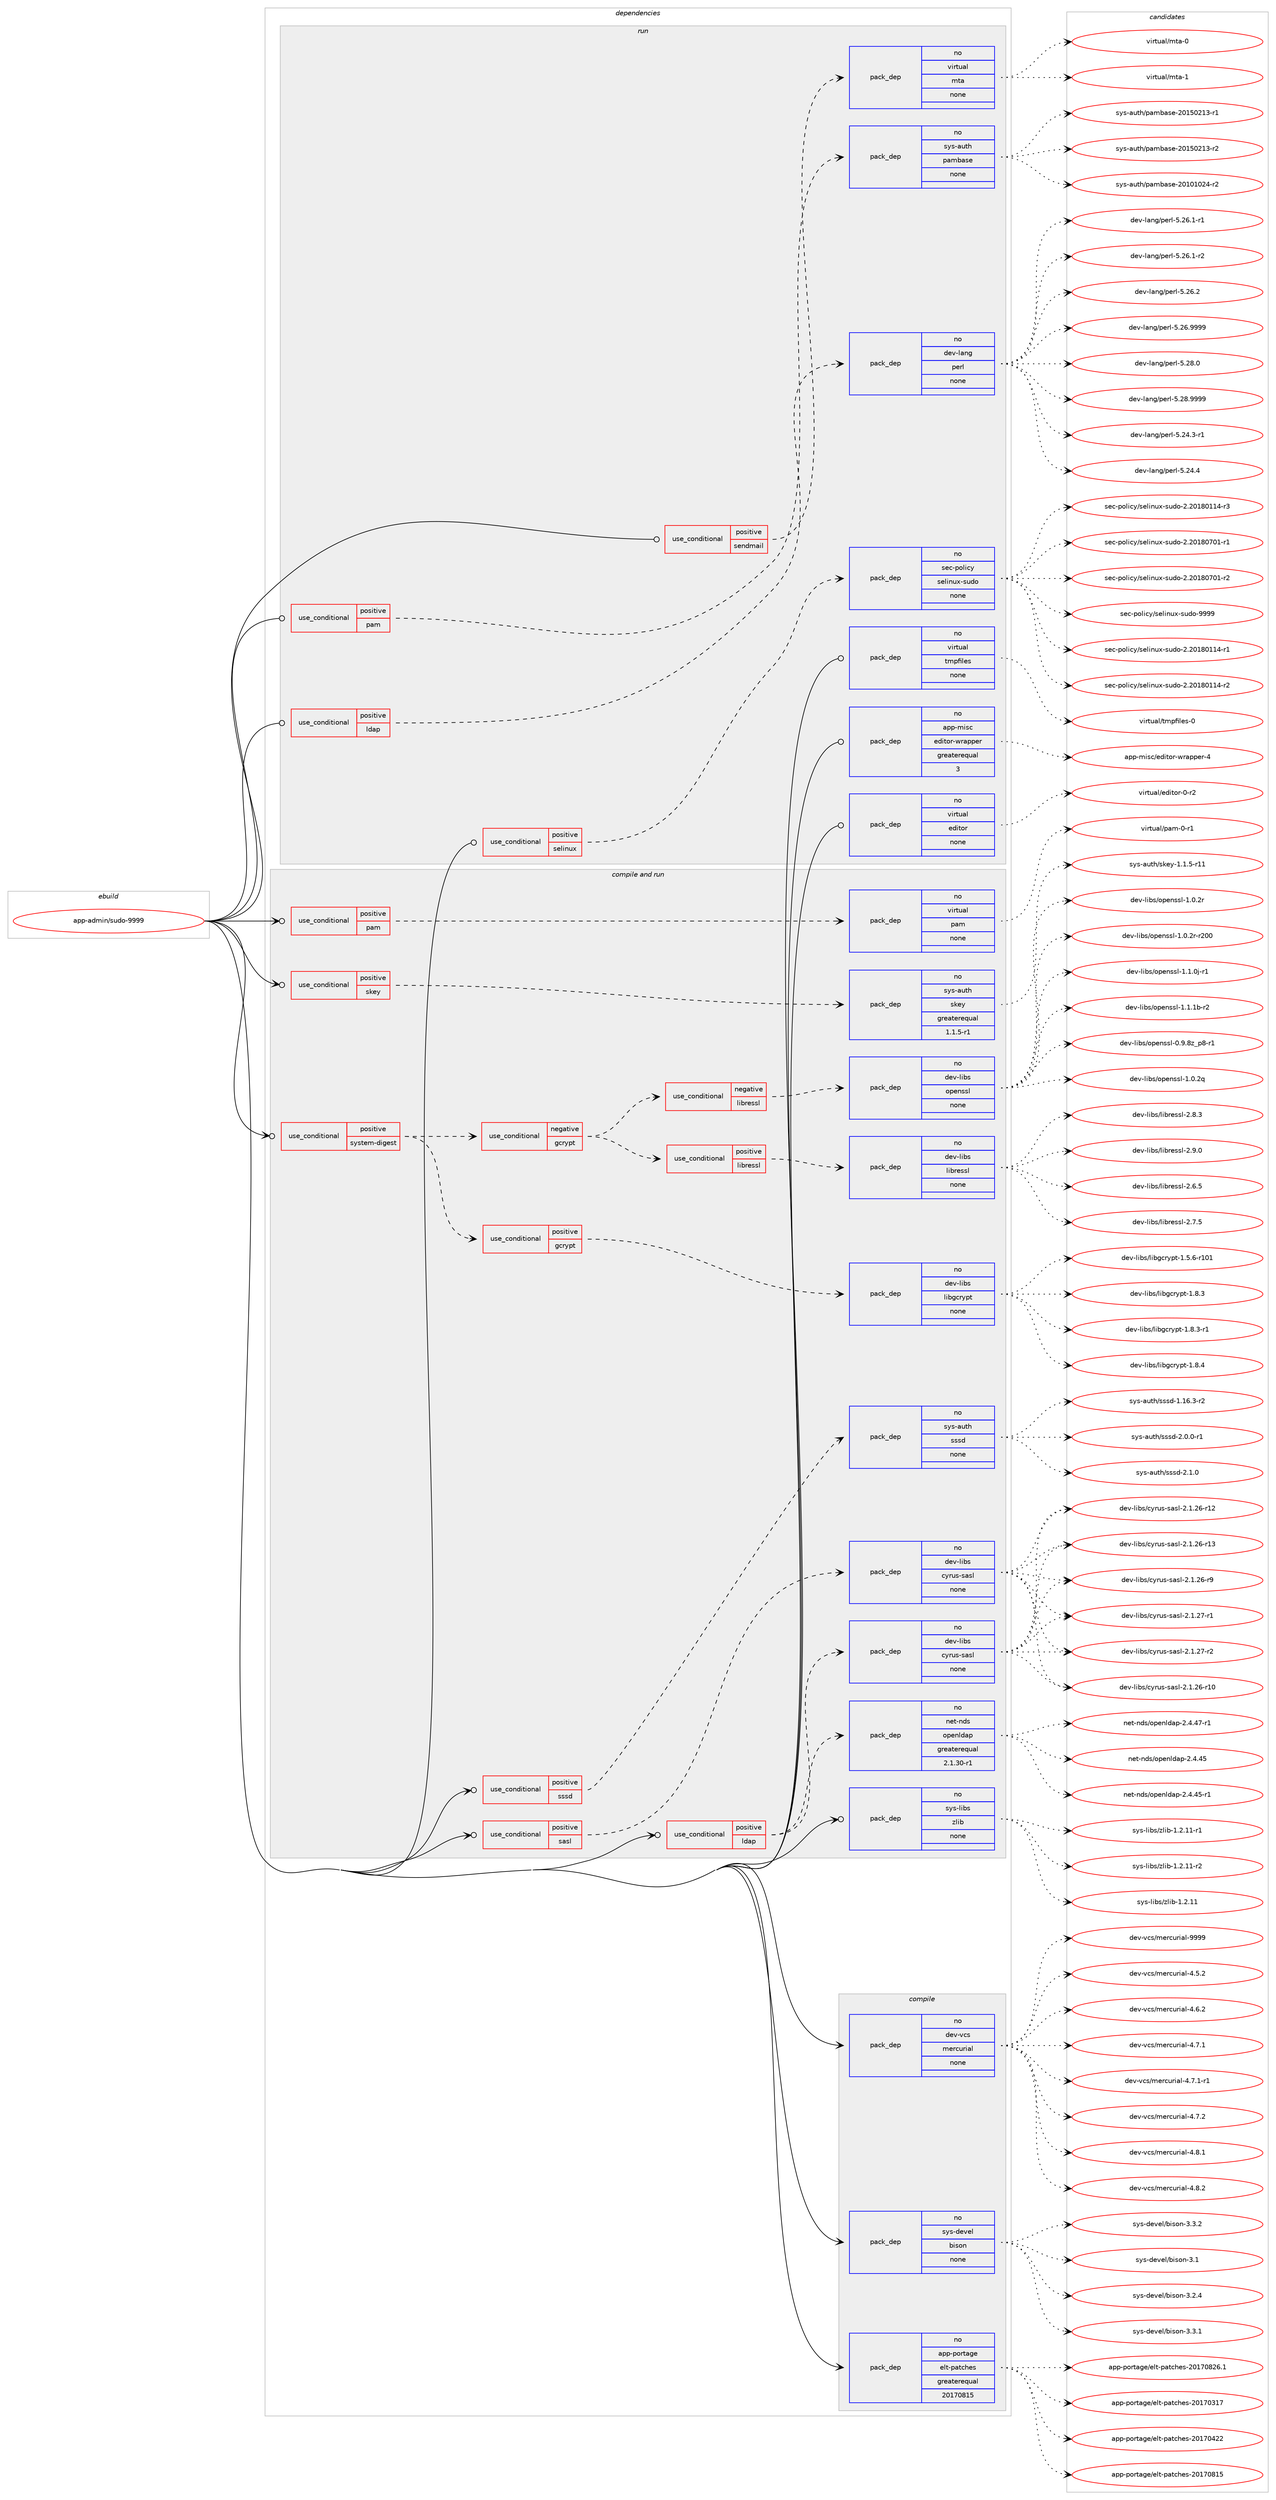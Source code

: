 digraph prolog {

# *************
# Graph options
# *************

newrank=true;
concentrate=true;
compound=true;
graph [rankdir=LR,fontname=Helvetica,fontsize=10,ranksep=1.5];#, ranksep=2.5, nodesep=0.2];
edge  [arrowhead=vee];
node  [fontname=Helvetica,fontsize=10];

# **********
# The ebuild
# **********

subgraph cluster_leftcol {
color=gray;
rank=same;
label=<<i>ebuild</i>>;
id [label="app-admin/sudo-9999", color=red, width=4, href="../app-admin/sudo-9999.svg"];
}

# ****************
# The dependencies
# ****************

subgraph cluster_midcol {
color=gray;
label=<<i>dependencies</i>>;
subgraph cluster_compile {
fillcolor="#eeeeee";
style=filled;
label=<<i>compile</i>>;
subgraph pack903828 {
dependency1269538 [label=<<TABLE BORDER="0" CELLBORDER="1" CELLSPACING="0" CELLPADDING="4" WIDTH="220"><TR><TD ROWSPAN="6" CELLPADDING="30">pack_dep</TD></TR><TR><TD WIDTH="110">no</TD></TR><TR><TD>app-portage</TD></TR><TR><TD>elt-patches</TD></TR><TR><TD>greaterequal</TD></TR><TR><TD>20170815</TD></TR></TABLE>>, shape=none, color=blue];
}
id:e -> dependency1269538:w [weight=20,style="solid",arrowhead="vee"];
subgraph pack903829 {
dependency1269539 [label=<<TABLE BORDER="0" CELLBORDER="1" CELLSPACING="0" CELLPADDING="4" WIDTH="220"><TR><TD ROWSPAN="6" CELLPADDING="30">pack_dep</TD></TR><TR><TD WIDTH="110">no</TD></TR><TR><TD>dev-vcs</TD></TR><TR><TD>mercurial</TD></TR><TR><TD>none</TD></TR><TR><TD></TD></TR></TABLE>>, shape=none, color=blue];
}
id:e -> dependency1269539:w [weight=20,style="solid",arrowhead="vee"];
subgraph pack903830 {
dependency1269540 [label=<<TABLE BORDER="0" CELLBORDER="1" CELLSPACING="0" CELLPADDING="4" WIDTH="220"><TR><TD ROWSPAN="6" CELLPADDING="30">pack_dep</TD></TR><TR><TD WIDTH="110">no</TD></TR><TR><TD>sys-devel</TD></TR><TR><TD>bison</TD></TR><TR><TD>none</TD></TR><TR><TD></TD></TR></TABLE>>, shape=none, color=blue];
}
id:e -> dependency1269540:w [weight=20,style="solid",arrowhead="vee"];
}
subgraph cluster_compileandrun {
fillcolor="#eeeeee";
style=filled;
label=<<i>compile and run</i>>;
subgraph cond346033 {
dependency1269541 [label=<<TABLE BORDER="0" CELLBORDER="1" CELLSPACING="0" CELLPADDING="4"><TR><TD ROWSPAN="3" CELLPADDING="10">use_conditional</TD></TR><TR><TD>positive</TD></TR><TR><TD>ldap</TD></TR></TABLE>>, shape=none, color=red];
subgraph pack903831 {
dependency1269542 [label=<<TABLE BORDER="0" CELLBORDER="1" CELLSPACING="0" CELLPADDING="4" WIDTH="220"><TR><TD ROWSPAN="6" CELLPADDING="30">pack_dep</TD></TR><TR><TD WIDTH="110">no</TD></TR><TR><TD>net-nds</TD></TR><TR><TD>openldap</TD></TR><TR><TD>greaterequal</TD></TR><TR><TD>2.1.30-r1</TD></TR></TABLE>>, shape=none, color=blue];
}
dependency1269541:e -> dependency1269542:w [weight=20,style="dashed",arrowhead="vee"];
subgraph pack903832 {
dependency1269543 [label=<<TABLE BORDER="0" CELLBORDER="1" CELLSPACING="0" CELLPADDING="4" WIDTH="220"><TR><TD ROWSPAN="6" CELLPADDING="30">pack_dep</TD></TR><TR><TD WIDTH="110">no</TD></TR><TR><TD>dev-libs</TD></TR><TR><TD>cyrus-sasl</TD></TR><TR><TD>none</TD></TR><TR><TD></TD></TR></TABLE>>, shape=none, color=blue];
}
dependency1269541:e -> dependency1269543:w [weight=20,style="dashed",arrowhead="vee"];
}
id:e -> dependency1269541:w [weight=20,style="solid",arrowhead="odotvee"];
subgraph cond346034 {
dependency1269544 [label=<<TABLE BORDER="0" CELLBORDER="1" CELLSPACING="0" CELLPADDING="4"><TR><TD ROWSPAN="3" CELLPADDING="10">use_conditional</TD></TR><TR><TD>positive</TD></TR><TR><TD>pam</TD></TR></TABLE>>, shape=none, color=red];
subgraph pack903833 {
dependency1269545 [label=<<TABLE BORDER="0" CELLBORDER="1" CELLSPACING="0" CELLPADDING="4" WIDTH="220"><TR><TD ROWSPAN="6" CELLPADDING="30">pack_dep</TD></TR><TR><TD WIDTH="110">no</TD></TR><TR><TD>virtual</TD></TR><TR><TD>pam</TD></TR><TR><TD>none</TD></TR><TR><TD></TD></TR></TABLE>>, shape=none, color=blue];
}
dependency1269544:e -> dependency1269545:w [weight=20,style="dashed",arrowhead="vee"];
}
id:e -> dependency1269544:w [weight=20,style="solid",arrowhead="odotvee"];
subgraph cond346035 {
dependency1269546 [label=<<TABLE BORDER="0" CELLBORDER="1" CELLSPACING="0" CELLPADDING="4"><TR><TD ROWSPAN="3" CELLPADDING="10">use_conditional</TD></TR><TR><TD>positive</TD></TR><TR><TD>sasl</TD></TR></TABLE>>, shape=none, color=red];
subgraph pack903834 {
dependency1269547 [label=<<TABLE BORDER="0" CELLBORDER="1" CELLSPACING="0" CELLPADDING="4" WIDTH="220"><TR><TD ROWSPAN="6" CELLPADDING="30">pack_dep</TD></TR><TR><TD WIDTH="110">no</TD></TR><TR><TD>dev-libs</TD></TR><TR><TD>cyrus-sasl</TD></TR><TR><TD>none</TD></TR><TR><TD></TD></TR></TABLE>>, shape=none, color=blue];
}
dependency1269546:e -> dependency1269547:w [weight=20,style="dashed",arrowhead="vee"];
}
id:e -> dependency1269546:w [weight=20,style="solid",arrowhead="odotvee"];
subgraph cond346036 {
dependency1269548 [label=<<TABLE BORDER="0" CELLBORDER="1" CELLSPACING="0" CELLPADDING="4"><TR><TD ROWSPAN="3" CELLPADDING="10">use_conditional</TD></TR><TR><TD>positive</TD></TR><TR><TD>skey</TD></TR></TABLE>>, shape=none, color=red];
subgraph pack903835 {
dependency1269549 [label=<<TABLE BORDER="0" CELLBORDER="1" CELLSPACING="0" CELLPADDING="4" WIDTH="220"><TR><TD ROWSPAN="6" CELLPADDING="30">pack_dep</TD></TR><TR><TD WIDTH="110">no</TD></TR><TR><TD>sys-auth</TD></TR><TR><TD>skey</TD></TR><TR><TD>greaterequal</TD></TR><TR><TD>1.1.5-r1</TD></TR></TABLE>>, shape=none, color=blue];
}
dependency1269548:e -> dependency1269549:w [weight=20,style="dashed",arrowhead="vee"];
}
id:e -> dependency1269548:w [weight=20,style="solid",arrowhead="odotvee"];
subgraph cond346037 {
dependency1269550 [label=<<TABLE BORDER="0" CELLBORDER="1" CELLSPACING="0" CELLPADDING="4"><TR><TD ROWSPAN="3" CELLPADDING="10">use_conditional</TD></TR><TR><TD>positive</TD></TR><TR><TD>sssd</TD></TR></TABLE>>, shape=none, color=red];
subgraph pack903836 {
dependency1269551 [label=<<TABLE BORDER="0" CELLBORDER="1" CELLSPACING="0" CELLPADDING="4" WIDTH="220"><TR><TD ROWSPAN="6" CELLPADDING="30">pack_dep</TD></TR><TR><TD WIDTH="110">no</TD></TR><TR><TD>sys-auth</TD></TR><TR><TD>sssd</TD></TR><TR><TD>none</TD></TR><TR><TD></TD></TR></TABLE>>, shape=none, color=blue];
}
dependency1269550:e -> dependency1269551:w [weight=20,style="dashed",arrowhead="vee"];
}
id:e -> dependency1269550:w [weight=20,style="solid",arrowhead="odotvee"];
subgraph cond346038 {
dependency1269552 [label=<<TABLE BORDER="0" CELLBORDER="1" CELLSPACING="0" CELLPADDING="4"><TR><TD ROWSPAN="3" CELLPADDING="10">use_conditional</TD></TR><TR><TD>positive</TD></TR><TR><TD>system-digest</TD></TR></TABLE>>, shape=none, color=red];
subgraph cond346039 {
dependency1269553 [label=<<TABLE BORDER="0" CELLBORDER="1" CELLSPACING="0" CELLPADDING="4"><TR><TD ROWSPAN="3" CELLPADDING="10">use_conditional</TD></TR><TR><TD>positive</TD></TR><TR><TD>gcrypt</TD></TR></TABLE>>, shape=none, color=red];
subgraph pack903837 {
dependency1269554 [label=<<TABLE BORDER="0" CELLBORDER="1" CELLSPACING="0" CELLPADDING="4" WIDTH="220"><TR><TD ROWSPAN="6" CELLPADDING="30">pack_dep</TD></TR><TR><TD WIDTH="110">no</TD></TR><TR><TD>dev-libs</TD></TR><TR><TD>libgcrypt</TD></TR><TR><TD>none</TD></TR><TR><TD></TD></TR></TABLE>>, shape=none, color=blue];
}
dependency1269553:e -> dependency1269554:w [weight=20,style="dashed",arrowhead="vee"];
}
dependency1269552:e -> dependency1269553:w [weight=20,style="dashed",arrowhead="vee"];
subgraph cond346040 {
dependency1269555 [label=<<TABLE BORDER="0" CELLBORDER="1" CELLSPACING="0" CELLPADDING="4"><TR><TD ROWSPAN="3" CELLPADDING="10">use_conditional</TD></TR><TR><TD>negative</TD></TR><TR><TD>gcrypt</TD></TR></TABLE>>, shape=none, color=red];
subgraph cond346041 {
dependency1269556 [label=<<TABLE BORDER="0" CELLBORDER="1" CELLSPACING="0" CELLPADDING="4"><TR><TD ROWSPAN="3" CELLPADDING="10">use_conditional</TD></TR><TR><TD>negative</TD></TR><TR><TD>libressl</TD></TR></TABLE>>, shape=none, color=red];
subgraph pack903838 {
dependency1269557 [label=<<TABLE BORDER="0" CELLBORDER="1" CELLSPACING="0" CELLPADDING="4" WIDTH="220"><TR><TD ROWSPAN="6" CELLPADDING="30">pack_dep</TD></TR><TR><TD WIDTH="110">no</TD></TR><TR><TD>dev-libs</TD></TR><TR><TD>openssl</TD></TR><TR><TD>none</TD></TR><TR><TD></TD></TR></TABLE>>, shape=none, color=blue];
}
dependency1269556:e -> dependency1269557:w [weight=20,style="dashed",arrowhead="vee"];
}
dependency1269555:e -> dependency1269556:w [weight=20,style="dashed",arrowhead="vee"];
subgraph cond346042 {
dependency1269558 [label=<<TABLE BORDER="0" CELLBORDER="1" CELLSPACING="0" CELLPADDING="4"><TR><TD ROWSPAN="3" CELLPADDING="10">use_conditional</TD></TR><TR><TD>positive</TD></TR><TR><TD>libressl</TD></TR></TABLE>>, shape=none, color=red];
subgraph pack903839 {
dependency1269559 [label=<<TABLE BORDER="0" CELLBORDER="1" CELLSPACING="0" CELLPADDING="4" WIDTH="220"><TR><TD ROWSPAN="6" CELLPADDING="30">pack_dep</TD></TR><TR><TD WIDTH="110">no</TD></TR><TR><TD>dev-libs</TD></TR><TR><TD>libressl</TD></TR><TR><TD>none</TD></TR><TR><TD></TD></TR></TABLE>>, shape=none, color=blue];
}
dependency1269558:e -> dependency1269559:w [weight=20,style="dashed",arrowhead="vee"];
}
dependency1269555:e -> dependency1269558:w [weight=20,style="dashed",arrowhead="vee"];
}
dependency1269552:e -> dependency1269555:w [weight=20,style="dashed",arrowhead="vee"];
}
id:e -> dependency1269552:w [weight=20,style="solid",arrowhead="odotvee"];
subgraph pack903840 {
dependency1269560 [label=<<TABLE BORDER="0" CELLBORDER="1" CELLSPACING="0" CELLPADDING="4" WIDTH="220"><TR><TD ROWSPAN="6" CELLPADDING="30">pack_dep</TD></TR><TR><TD WIDTH="110">no</TD></TR><TR><TD>sys-libs</TD></TR><TR><TD>zlib</TD></TR><TR><TD>none</TD></TR><TR><TD></TD></TR></TABLE>>, shape=none, color=blue];
}
id:e -> dependency1269560:w [weight=20,style="solid",arrowhead="odotvee"];
}
subgraph cluster_run {
fillcolor="#eeeeee";
style=filled;
label=<<i>run</i>>;
subgraph cond346043 {
dependency1269561 [label=<<TABLE BORDER="0" CELLBORDER="1" CELLSPACING="0" CELLPADDING="4"><TR><TD ROWSPAN="3" CELLPADDING="10">use_conditional</TD></TR><TR><TD>positive</TD></TR><TR><TD>ldap</TD></TR></TABLE>>, shape=none, color=red];
subgraph pack903841 {
dependency1269562 [label=<<TABLE BORDER="0" CELLBORDER="1" CELLSPACING="0" CELLPADDING="4" WIDTH="220"><TR><TD ROWSPAN="6" CELLPADDING="30">pack_dep</TD></TR><TR><TD WIDTH="110">no</TD></TR><TR><TD>dev-lang</TD></TR><TR><TD>perl</TD></TR><TR><TD>none</TD></TR><TR><TD></TD></TR></TABLE>>, shape=none, color=blue];
}
dependency1269561:e -> dependency1269562:w [weight=20,style="dashed",arrowhead="vee"];
}
id:e -> dependency1269561:w [weight=20,style="solid",arrowhead="odot"];
subgraph cond346044 {
dependency1269563 [label=<<TABLE BORDER="0" CELLBORDER="1" CELLSPACING="0" CELLPADDING="4"><TR><TD ROWSPAN="3" CELLPADDING="10">use_conditional</TD></TR><TR><TD>positive</TD></TR><TR><TD>pam</TD></TR></TABLE>>, shape=none, color=red];
subgraph pack903842 {
dependency1269564 [label=<<TABLE BORDER="0" CELLBORDER="1" CELLSPACING="0" CELLPADDING="4" WIDTH="220"><TR><TD ROWSPAN="6" CELLPADDING="30">pack_dep</TD></TR><TR><TD WIDTH="110">no</TD></TR><TR><TD>sys-auth</TD></TR><TR><TD>pambase</TD></TR><TR><TD>none</TD></TR><TR><TD></TD></TR></TABLE>>, shape=none, color=blue];
}
dependency1269563:e -> dependency1269564:w [weight=20,style="dashed",arrowhead="vee"];
}
id:e -> dependency1269563:w [weight=20,style="solid",arrowhead="odot"];
subgraph cond346045 {
dependency1269565 [label=<<TABLE BORDER="0" CELLBORDER="1" CELLSPACING="0" CELLPADDING="4"><TR><TD ROWSPAN="3" CELLPADDING="10">use_conditional</TD></TR><TR><TD>positive</TD></TR><TR><TD>selinux</TD></TR></TABLE>>, shape=none, color=red];
subgraph pack903843 {
dependency1269566 [label=<<TABLE BORDER="0" CELLBORDER="1" CELLSPACING="0" CELLPADDING="4" WIDTH="220"><TR><TD ROWSPAN="6" CELLPADDING="30">pack_dep</TD></TR><TR><TD WIDTH="110">no</TD></TR><TR><TD>sec-policy</TD></TR><TR><TD>selinux-sudo</TD></TR><TR><TD>none</TD></TR><TR><TD></TD></TR></TABLE>>, shape=none, color=blue];
}
dependency1269565:e -> dependency1269566:w [weight=20,style="dashed",arrowhead="vee"];
}
id:e -> dependency1269565:w [weight=20,style="solid",arrowhead="odot"];
subgraph cond346046 {
dependency1269567 [label=<<TABLE BORDER="0" CELLBORDER="1" CELLSPACING="0" CELLPADDING="4"><TR><TD ROWSPAN="3" CELLPADDING="10">use_conditional</TD></TR><TR><TD>positive</TD></TR><TR><TD>sendmail</TD></TR></TABLE>>, shape=none, color=red];
subgraph pack903844 {
dependency1269568 [label=<<TABLE BORDER="0" CELLBORDER="1" CELLSPACING="0" CELLPADDING="4" WIDTH="220"><TR><TD ROWSPAN="6" CELLPADDING="30">pack_dep</TD></TR><TR><TD WIDTH="110">no</TD></TR><TR><TD>virtual</TD></TR><TR><TD>mta</TD></TR><TR><TD>none</TD></TR><TR><TD></TD></TR></TABLE>>, shape=none, color=blue];
}
dependency1269567:e -> dependency1269568:w [weight=20,style="dashed",arrowhead="vee"];
}
id:e -> dependency1269567:w [weight=20,style="solid",arrowhead="odot"];
subgraph pack903845 {
dependency1269569 [label=<<TABLE BORDER="0" CELLBORDER="1" CELLSPACING="0" CELLPADDING="4" WIDTH="220"><TR><TD ROWSPAN="6" CELLPADDING="30">pack_dep</TD></TR><TR><TD WIDTH="110">no</TD></TR><TR><TD>app-misc</TD></TR><TR><TD>editor-wrapper</TD></TR><TR><TD>greaterequal</TD></TR><TR><TD>3</TD></TR></TABLE>>, shape=none, color=blue];
}
id:e -> dependency1269569:w [weight=20,style="solid",arrowhead="odot"];
subgraph pack903846 {
dependency1269570 [label=<<TABLE BORDER="0" CELLBORDER="1" CELLSPACING="0" CELLPADDING="4" WIDTH="220"><TR><TD ROWSPAN="6" CELLPADDING="30">pack_dep</TD></TR><TR><TD WIDTH="110">no</TD></TR><TR><TD>virtual</TD></TR><TR><TD>editor</TD></TR><TR><TD>none</TD></TR><TR><TD></TD></TR></TABLE>>, shape=none, color=blue];
}
id:e -> dependency1269570:w [weight=20,style="solid",arrowhead="odot"];
subgraph pack903847 {
dependency1269571 [label=<<TABLE BORDER="0" CELLBORDER="1" CELLSPACING="0" CELLPADDING="4" WIDTH="220"><TR><TD ROWSPAN="6" CELLPADDING="30">pack_dep</TD></TR><TR><TD WIDTH="110">no</TD></TR><TR><TD>virtual</TD></TR><TR><TD>tmpfiles</TD></TR><TR><TD>none</TD></TR><TR><TD></TD></TR></TABLE>>, shape=none, color=blue];
}
id:e -> dependency1269571:w [weight=20,style="solid",arrowhead="odot"];
}
}

# **************
# The candidates
# **************

subgraph cluster_choices {
rank=same;
color=gray;
label=<<i>candidates</i>>;

subgraph choice903828 {
color=black;
nodesep=1;
choice97112112451121111141169710310147101108116451129711699104101115455048495548514955 [label="app-portage/elt-patches-20170317", color=red, width=4,href="../app-portage/elt-patches-20170317.svg"];
choice97112112451121111141169710310147101108116451129711699104101115455048495548525050 [label="app-portage/elt-patches-20170422", color=red, width=4,href="../app-portage/elt-patches-20170422.svg"];
choice97112112451121111141169710310147101108116451129711699104101115455048495548564953 [label="app-portage/elt-patches-20170815", color=red, width=4,href="../app-portage/elt-patches-20170815.svg"];
choice971121124511211111411697103101471011081164511297116991041011154550484955485650544649 [label="app-portage/elt-patches-20170826.1", color=red, width=4,href="../app-portage/elt-patches-20170826.1.svg"];
dependency1269538:e -> choice97112112451121111141169710310147101108116451129711699104101115455048495548514955:w [style=dotted,weight="100"];
dependency1269538:e -> choice97112112451121111141169710310147101108116451129711699104101115455048495548525050:w [style=dotted,weight="100"];
dependency1269538:e -> choice97112112451121111141169710310147101108116451129711699104101115455048495548564953:w [style=dotted,weight="100"];
dependency1269538:e -> choice971121124511211111411697103101471011081164511297116991041011154550484955485650544649:w [style=dotted,weight="100"];
}
subgraph choice903829 {
color=black;
nodesep=1;
choice1001011184511899115471091011149911711410597108455246534650 [label="dev-vcs/mercurial-4.5.2", color=red, width=4,href="../dev-vcs/mercurial-4.5.2.svg"];
choice1001011184511899115471091011149911711410597108455246544650 [label="dev-vcs/mercurial-4.6.2", color=red, width=4,href="../dev-vcs/mercurial-4.6.2.svg"];
choice1001011184511899115471091011149911711410597108455246554649 [label="dev-vcs/mercurial-4.7.1", color=red, width=4,href="../dev-vcs/mercurial-4.7.1.svg"];
choice10010111845118991154710910111499117114105971084552465546494511449 [label="dev-vcs/mercurial-4.7.1-r1", color=red, width=4,href="../dev-vcs/mercurial-4.7.1-r1.svg"];
choice1001011184511899115471091011149911711410597108455246554650 [label="dev-vcs/mercurial-4.7.2", color=red, width=4,href="../dev-vcs/mercurial-4.7.2.svg"];
choice1001011184511899115471091011149911711410597108455246564649 [label="dev-vcs/mercurial-4.8.1", color=red, width=4,href="../dev-vcs/mercurial-4.8.1.svg"];
choice1001011184511899115471091011149911711410597108455246564650 [label="dev-vcs/mercurial-4.8.2", color=red, width=4,href="../dev-vcs/mercurial-4.8.2.svg"];
choice10010111845118991154710910111499117114105971084557575757 [label="dev-vcs/mercurial-9999", color=red, width=4,href="../dev-vcs/mercurial-9999.svg"];
dependency1269539:e -> choice1001011184511899115471091011149911711410597108455246534650:w [style=dotted,weight="100"];
dependency1269539:e -> choice1001011184511899115471091011149911711410597108455246544650:w [style=dotted,weight="100"];
dependency1269539:e -> choice1001011184511899115471091011149911711410597108455246554649:w [style=dotted,weight="100"];
dependency1269539:e -> choice10010111845118991154710910111499117114105971084552465546494511449:w [style=dotted,weight="100"];
dependency1269539:e -> choice1001011184511899115471091011149911711410597108455246554650:w [style=dotted,weight="100"];
dependency1269539:e -> choice1001011184511899115471091011149911711410597108455246564649:w [style=dotted,weight="100"];
dependency1269539:e -> choice1001011184511899115471091011149911711410597108455246564650:w [style=dotted,weight="100"];
dependency1269539:e -> choice10010111845118991154710910111499117114105971084557575757:w [style=dotted,weight="100"];
}
subgraph choice903830 {
color=black;
nodesep=1;
choice11512111545100101118101108479810511511111045514649 [label="sys-devel/bison-3.1", color=red, width=4,href="../sys-devel/bison-3.1.svg"];
choice115121115451001011181011084798105115111110455146504652 [label="sys-devel/bison-3.2.4", color=red, width=4,href="../sys-devel/bison-3.2.4.svg"];
choice115121115451001011181011084798105115111110455146514649 [label="sys-devel/bison-3.3.1", color=red, width=4,href="../sys-devel/bison-3.3.1.svg"];
choice115121115451001011181011084798105115111110455146514650 [label="sys-devel/bison-3.3.2", color=red, width=4,href="../sys-devel/bison-3.3.2.svg"];
dependency1269540:e -> choice11512111545100101118101108479810511511111045514649:w [style=dotted,weight="100"];
dependency1269540:e -> choice115121115451001011181011084798105115111110455146504652:w [style=dotted,weight="100"];
dependency1269540:e -> choice115121115451001011181011084798105115111110455146514649:w [style=dotted,weight="100"];
dependency1269540:e -> choice115121115451001011181011084798105115111110455146514650:w [style=dotted,weight="100"];
}
subgraph choice903831 {
color=black;
nodesep=1;
choice11010111645110100115471111121011101081009711245504652465253 [label="net-nds/openldap-2.4.45", color=red, width=4,href="../net-nds/openldap-2.4.45.svg"];
choice110101116451101001154711111210111010810097112455046524652534511449 [label="net-nds/openldap-2.4.45-r1", color=red, width=4,href="../net-nds/openldap-2.4.45-r1.svg"];
choice110101116451101001154711111210111010810097112455046524652554511449 [label="net-nds/openldap-2.4.47-r1", color=red, width=4,href="../net-nds/openldap-2.4.47-r1.svg"];
dependency1269542:e -> choice11010111645110100115471111121011101081009711245504652465253:w [style=dotted,weight="100"];
dependency1269542:e -> choice110101116451101001154711111210111010810097112455046524652534511449:w [style=dotted,weight="100"];
dependency1269542:e -> choice110101116451101001154711111210111010810097112455046524652554511449:w [style=dotted,weight="100"];
}
subgraph choice903832 {
color=black;
nodesep=1;
choice10010111845108105981154799121114117115451159711510845504649465054451144948 [label="dev-libs/cyrus-sasl-2.1.26-r10", color=red, width=4,href="../dev-libs/cyrus-sasl-2.1.26-r10.svg"];
choice10010111845108105981154799121114117115451159711510845504649465054451144950 [label="dev-libs/cyrus-sasl-2.1.26-r12", color=red, width=4,href="../dev-libs/cyrus-sasl-2.1.26-r12.svg"];
choice10010111845108105981154799121114117115451159711510845504649465054451144951 [label="dev-libs/cyrus-sasl-2.1.26-r13", color=red, width=4,href="../dev-libs/cyrus-sasl-2.1.26-r13.svg"];
choice100101118451081059811547991211141171154511597115108455046494650544511457 [label="dev-libs/cyrus-sasl-2.1.26-r9", color=red, width=4,href="../dev-libs/cyrus-sasl-2.1.26-r9.svg"];
choice100101118451081059811547991211141171154511597115108455046494650554511449 [label="dev-libs/cyrus-sasl-2.1.27-r1", color=red, width=4,href="../dev-libs/cyrus-sasl-2.1.27-r1.svg"];
choice100101118451081059811547991211141171154511597115108455046494650554511450 [label="dev-libs/cyrus-sasl-2.1.27-r2", color=red, width=4,href="../dev-libs/cyrus-sasl-2.1.27-r2.svg"];
dependency1269543:e -> choice10010111845108105981154799121114117115451159711510845504649465054451144948:w [style=dotted,weight="100"];
dependency1269543:e -> choice10010111845108105981154799121114117115451159711510845504649465054451144950:w [style=dotted,weight="100"];
dependency1269543:e -> choice10010111845108105981154799121114117115451159711510845504649465054451144951:w [style=dotted,weight="100"];
dependency1269543:e -> choice100101118451081059811547991211141171154511597115108455046494650544511457:w [style=dotted,weight="100"];
dependency1269543:e -> choice100101118451081059811547991211141171154511597115108455046494650554511449:w [style=dotted,weight="100"];
dependency1269543:e -> choice100101118451081059811547991211141171154511597115108455046494650554511450:w [style=dotted,weight="100"];
}
subgraph choice903833 {
color=black;
nodesep=1;
choice11810511411611797108471129710945484511449 [label="virtual/pam-0-r1", color=red, width=4,href="../virtual/pam-0-r1.svg"];
dependency1269545:e -> choice11810511411611797108471129710945484511449:w [style=dotted,weight="100"];
}
subgraph choice903834 {
color=black;
nodesep=1;
choice10010111845108105981154799121114117115451159711510845504649465054451144948 [label="dev-libs/cyrus-sasl-2.1.26-r10", color=red, width=4,href="../dev-libs/cyrus-sasl-2.1.26-r10.svg"];
choice10010111845108105981154799121114117115451159711510845504649465054451144950 [label="dev-libs/cyrus-sasl-2.1.26-r12", color=red, width=4,href="../dev-libs/cyrus-sasl-2.1.26-r12.svg"];
choice10010111845108105981154799121114117115451159711510845504649465054451144951 [label="dev-libs/cyrus-sasl-2.1.26-r13", color=red, width=4,href="../dev-libs/cyrus-sasl-2.1.26-r13.svg"];
choice100101118451081059811547991211141171154511597115108455046494650544511457 [label="dev-libs/cyrus-sasl-2.1.26-r9", color=red, width=4,href="../dev-libs/cyrus-sasl-2.1.26-r9.svg"];
choice100101118451081059811547991211141171154511597115108455046494650554511449 [label="dev-libs/cyrus-sasl-2.1.27-r1", color=red, width=4,href="../dev-libs/cyrus-sasl-2.1.27-r1.svg"];
choice100101118451081059811547991211141171154511597115108455046494650554511450 [label="dev-libs/cyrus-sasl-2.1.27-r2", color=red, width=4,href="../dev-libs/cyrus-sasl-2.1.27-r2.svg"];
dependency1269547:e -> choice10010111845108105981154799121114117115451159711510845504649465054451144948:w [style=dotted,weight="100"];
dependency1269547:e -> choice10010111845108105981154799121114117115451159711510845504649465054451144950:w [style=dotted,weight="100"];
dependency1269547:e -> choice10010111845108105981154799121114117115451159711510845504649465054451144951:w [style=dotted,weight="100"];
dependency1269547:e -> choice100101118451081059811547991211141171154511597115108455046494650544511457:w [style=dotted,weight="100"];
dependency1269547:e -> choice100101118451081059811547991211141171154511597115108455046494650554511449:w [style=dotted,weight="100"];
dependency1269547:e -> choice100101118451081059811547991211141171154511597115108455046494650554511450:w [style=dotted,weight="100"];
}
subgraph choice903835 {
color=black;
nodesep=1;
choice115121115459711711610447115107101121454946494653451144949 [label="sys-auth/skey-1.1.5-r11", color=red, width=4,href="../sys-auth/skey-1.1.5-r11.svg"];
dependency1269549:e -> choice115121115459711711610447115107101121454946494653451144949:w [style=dotted,weight="100"];
}
subgraph choice903836 {
color=black;
nodesep=1;
choice115121115459711711610447115115115100454946495446514511450 [label="sys-auth/sssd-1.16.3-r2", color=red, width=4,href="../sys-auth/sssd-1.16.3-r2.svg"];
choice1151211154597117116104471151151151004550464846484511449 [label="sys-auth/sssd-2.0.0-r1", color=red, width=4,href="../sys-auth/sssd-2.0.0-r1.svg"];
choice115121115459711711610447115115115100455046494648 [label="sys-auth/sssd-2.1.0", color=red, width=4,href="../sys-auth/sssd-2.1.0.svg"];
dependency1269551:e -> choice115121115459711711610447115115115100454946495446514511450:w [style=dotted,weight="100"];
dependency1269551:e -> choice1151211154597117116104471151151151004550464846484511449:w [style=dotted,weight="100"];
dependency1269551:e -> choice115121115459711711610447115115115100455046494648:w [style=dotted,weight="100"];
}
subgraph choice903837 {
color=black;
nodesep=1;
choice100101118451081059811547108105981039911412111211645494653465445114494849 [label="dev-libs/libgcrypt-1.5.6-r101", color=red, width=4,href="../dev-libs/libgcrypt-1.5.6-r101.svg"];
choice1001011184510810598115471081059810399114121112116454946564651 [label="dev-libs/libgcrypt-1.8.3", color=red, width=4,href="../dev-libs/libgcrypt-1.8.3.svg"];
choice10010111845108105981154710810598103991141211121164549465646514511449 [label="dev-libs/libgcrypt-1.8.3-r1", color=red, width=4,href="../dev-libs/libgcrypt-1.8.3-r1.svg"];
choice1001011184510810598115471081059810399114121112116454946564652 [label="dev-libs/libgcrypt-1.8.4", color=red, width=4,href="../dev-libs/libgcrypt-1.8.4.svg"];
dependency1269554:e -> choice100101118451081059811547108105981039911412111211645494653465445114494849:w [style=dotted,weight="100"];
dependency1269554:e -> choice1001011184510810598115471081059810399114121112116454946564651:w [style=dotted,weight="100"];
dependency1269554:e -> choice10010111845108105981154710810598103991141211121164549465646514511449:w [style=dotted,weight="100"];
dependency1269554:e -> choice1001011184510810598115471081059810399114121112116454946564652:w [style=dotted,weight="100"];
}
subgraph choice903838 {
color=black;
nodesep=1;
choice10010111845108105981154711111210111011511510845484657465612295112564511449 [label="dev-libs/openssl-0.9.8z_p8-r1", color=red, width=4,href="../dev-libs/openssl-0.9.8z_p8-r1.svg"];
choice100101118451081059811547111112101110115115108454946484650113 [label="dev-libs/openssl-1.0.2q", color=red, width=4,href="../dev-libs/openssl-1.0.2q.svg"];
choice100101118451081059811547111112101110115115108454946484650114 [label="dev-libs/openssl-1.0.2r", color=red, width=4,href="../dev-libs/openssl-1.0.2r.svg"];
choice10010111845108105981154711111210111011511510845494648465011445114504848 [label="dev-libs/openssl-1.0.2r-r200", color=red, width=4,href="../dev-libs/openssl-1.0.2r-r200.svg"];
choice1001011184510810598115471111121011101151151084549464946481064511449 [label="dev-libs/openssl-1.1.0j-r1", color=red, width=4,href="../dev-libs/openssl-1.1.0j-r1.svg"];
choice100101118451081059811547111112101110115115108454946494649984511450 [label="dev-libs/openssl-1.1.1b-r2", color=red, width=4,href="../dev-libs/openssl-1.1.1b-r2.svg"];
dependency1269557:e -> choice10010111845108105981154711111210111011511510845484657465612295112564511449:w [style=dotted,weight="100"];
dependency1269557:e -> choice100101118451081059811547111112101110115115108454946484650113:w [style=dotted,weight="100"];
dependency1269557:e -> choice100101118451081059811547111112101110115115108454946484650114:w [style=dotted,weight="100"];
dependency1269557:e -> choice10010111845108105981154711111210111011511510845494648465011445114504848:w [style=dotted,weight="100"];
dependency1269557:e -> choice1001011184510810598115471111121011101151151084549464946481064511449:w [style=dotted,weight="100"];
dependency1269557:e -> choice100101118451081059811547111112101110115115108454946494649984511450:w [style=dotted,weight="100"];
}
subgraph choice903839 {
color=black;
nodesep=1;
choice10010111845108105981154710810598114101115115108455046544653 [label="dev-libs/libressl-2.6.5", color=red, width=4,href="../dev-libs/libressl-2.6.5.svg"];
choice10010111845108105981154710810598114101115115108455046554653 [label="dev-libs/libressl-2.7.5", color=red, width=4,href="../dev-libs/libressl-2.7.5.svg"];
choice10010111845108105981154710810598114101115115108455046564651 [label="dev-libs/libressl-2.8.3", color=red, width=4,href="../dev-libs/libressl-2.8.3.svg"];
choice10010111845108105981154710810598114101115115108455046574648 [label="dev-libs/libressl-2.9.0", color=red, width=4,href="../dev-libs/libressl-2.9.0.svg"];
dependency1269559:e -> choice10010111845108105981154710810598114101115115108455046544653:w [style=dotted,weight="100"];
dependency1269559:e -> choice10010111845108105981154710810598114101115115108455046554653:w [style=dotted,weight="100"];
dependency1269559:e -> choice10010111845108105981154710810598114101115115108455046564651:w [style=dotted,weight="100"];
dependency1269559:e -> choice10010111845108105981154710810598114101115115108455046574648:w [style=dotted,weight="100"];
}
subgraph choice903840 {
color=black;
nodesep=1;
choice1151211154510810598115471221081059845494650464949 [label="sys-libs/zlib-1.2.11", color=red, width=4,href="../sys-libs/zlib-1.2.11.svg"];
choice11512111545108105981154712210810598454946504649494511449 [label="sys-libs/zlib-1.2.11-r1", color=red, width=4,href="../sys-libs/zlib-1.2.11-r1.svg"];
choice11512111545108105981154712210810598454946504649494511450 [label="sys-libs/zlib-1.2.11-r2", color=red, width=4,href="../sys-libs/zlib-1.2.11-r2.svg"];
dependency1269560:e -> choice1151211154510810598115471221081059845494650464949:w [style=dotted,weight="100"];
dependency1269560:e -> choice11512111545108105981154712210810598454946504649494511449:w [style=dotted,weight="100"];
dependency1269560:e -> choice11512111545108105981154712210810598454946504649494511450:w [style=dotted,weight="100"];
}
subgraph choice903841 {
color=black;
nodesep=1;
choice100101118451089711010347112101114108455346505246514511449 [label="dev-lang/perl-5.24.3-r1", color=red, width=4,href="../dev-lang/perl-5.24.3-r1.svg"];
choice10010111845108971101034711210111410845534650524652 [label="dev-lang/perl-5.24.4", color=red, width=4,href="../dev-lang/perl-5.24.4.svg"];
choice100101118451089711010347112101114108455346505446494511449 [label="dev-lang/perl-5.26.1-r1", color=red, width=4,href="../dev-lang/perl-5.26.1-r1.svg"];
choice100101118451089711010347112101114108455346505446494511450 [label="dev-lang/perl-5.26.1-r2", color=red, width=4,href="../dev-lang/perl-5.26.1-r2.svg"];
choice10010111845108971101034711210111410845534650544650 [label="dev-lang/perl-5.26.2", color=red, width=4,href="../dev-lang/perl-5.26.2.svg"];
choice10010111845108971101034711210111410845534650544657575757 [label="dev-lang/perl-5.26.9999", color=red, width=4,href="../dev-lang/perl-5.26.9999.svg"];
choice10010111845108971101034711210111410845534650564648 [label="dev-lang/perl-5.28.0", color=red, width=4,href="../dev-lang/perl-5.28.0.svg"];
choice10010111845108971101034711210111410845534650564657575757 [label="dev-lang/perl-5.28.9999", color=red, width=4,href="../dev-lang/perl-5.28.9999.svg"];
dependency1269562:e -> choice100101118451089711010347112101114108455346505246514511449:w [style=dotted,weight="100"];
dependency1269562:e -> choice10010111845108971101034711210111410845534650524652:w [style=dotted,weight="100"];
dependency1269562:e -> choice100101118451089711010347112101114108455346505446494511449:w [style=dotted,weight="100"];
dependency1269562:e -> choice100101118451089711010347112101114108455346505446494511450:w [style=dotted,weight="100"];
dependency1269562:e -> choice10010111845108971101034711210111410845534650544650:w [style=dotted,weight="100"];
dependency1269562:e -> choice10010111845108971101034711210111410845534650544657575757:w [style=dotted,weight="100"];
dependency1269562:e -> choice10010111845108971101034711210111410845534650564648:w [style=dotted,weight="100"];
dependency1269562:e -> choice10010111845108971101034711210111410845534650564657575757:w [style=dotted,weight="100"];
}
subgraph choice903842 {
color=black;
nodesep=1;
choice1151211154597117116104471129710998971151014550484948494850524511450 [label="sys-auth/pambase-20101024-r2", color=red, width=4,href="../sys-auth/pambase-20101024-r2.svg"];
choice1151211154597117116104471129710998971151014550484953485049514511449 [label="sys-auth/pambase-20150213-r1", color=red, width=4,href="../sys-auth/pambase-20150213-r1.svg"];
choice1151211154597117116104471129710998971151014550484953485049514511450 [label="sys-auth/pambase-20150213-r2", color=red, width=4,href="../sys-auth/pambase-20150213-r2.svg"];
dependency1269564:e -> choice1151211154597117116104471129710998971151014550484948494850524511450:w [style=dotted,weight="100"];
dependency1269564:e -> choice1151211154597117116104471129710998971151014550484953485049514511449:w [style=dotted,weight="100"];
dependency1269564:e -> choice1151211154597117116104471129710998971151014550484953485049514511450:w [style=dotted,weight="100"];
}
subgraph choice903843 {
color=black;
nodesep=1;
choice115101994511211110810599121471151011081051101171204511511710011145504650484956484949524511449 [label="sec-policy/selinux-sudo-2.20180114-r1", color=red, width=4,href="../sec-policy/selinux-sudo-2.20180114-r1.svg"];
choice115101994511211110810599121471151011081051101171204511511710011145504650484956484949524511450 [label="sec-policy/selinux-sudo-2.20180114-r2", color=red, width=4,href="../sec-policy/selinux-sudo-2.20180114-r2.svg"];
choice115101994511211110810599121471151011081051101171204511511710011145504650484956484949524511451 [label="sec-policy/selinux-sudo-2.20180114-r3", color=red, width=4,href="../sec-policy/selinux-sudo-2.20180114-r3.svg"];
choice115101994511211110810599121471151011081051101171204511511710011145504650484956485548494511449 [label="sec-policy/selinux-sudo-2.20180701-r1", color=red, width=4,href="../sec-policy/selinux-sudo-2.20180701-r1.svg"];
choice115101994511211110810599121471151011081051101171204511511710011145504650484956485548494511450 [label="sec-policy/selinux-sudo-2.20180701-r2", color=red, width=4,href="../sec-policy/selinux-sudo-2.20180701-r2.svg"];
choice11510199451121111081059912147115101108105110117120451151171001114557575757 [label="sec-policy/selinux-sudo-9999", color=red, width=4,href="../sec-policy/selinux-sudo-9999.svg"];
dependency1269566:e -> choice115101994511211110810599121471151011081051101171204511511710011145504650484956484949524511449:w [style=dotted,weight="100"];
dependency1269566:e -> choice115101994511211110810599121471151011081051101171204511511710011145504650484956484949524511450:w [style=dotted,weight="100"];
dependency1269566:e -> choice115101994511211110810599121471151011081051101171204511511710011145504650484956484949524511451:w [style=dotted,weight="100"];
dependency1269566:e -> choice115101994511211110810599121471151011081051101171204511511710011145504650484956485548494511449:w [style=dotted,weight="100"];
dependency1269566:e -> choice115101994511211110810599121471151011081051101171204511511710011145504650484956485548494511450:w [style=dotted,weight="100"];
dependency1269566:e -> choice11510199451121111081059912147115101108105110117120451151171001114557575757:w [style=dotted,weight="100"];
}
subgraph choice903844 {
color=black;
nodesep=1;
choice1181051141161179710847109116974548 [label="virtual/mta-0", color=red, width=4,href="../virtual/mta-0.svg"];
choice1181051141161179710847109116974549 [label="virtual/mta-1", color=red, width=4,href="../virtual/mta-1.svg"];
dependency1269568:e -> choice1181051141161179710847109116974548:w [style=dotted,weight="100"];
dependency1269568:e -> choice1181051141161179710847109116974549:w [style=dotted,weight="100"];
}
subgraph choice903845 {
color=black;
nodesep=1;
choice9711211245109105115994710110010511611111445119114971121121011144552 [label="app-misc/editor-wrapper-4", color=red, width=4,href="../app-misc/editor-wrapper-4.svg"];
dependency1269569:e -> choice9711211245109105115994710110010511611111445119114971121121011144552:w [style=dotted,weight="100"];
}
subgraph choice903846 {
color=black;
nodesep=1;
choice118105114116117971084710110010511611111445484511450 [label="virtual/editor-0-r2", color=red, width=4,href="../virtual/editor-0-r2.svg"];
dependency1269570:e -> choice118105114116117971084710110010511611111445484511450:w [style=dotted,weight="100"];
}
subgraph choice903847 {
color=black;
nodesep=1;
choice11810511411611797108471161091121021051081011154548 [label="virtual/tmpfiles-0", color=red, width=4,href="../virtual/tmpfiles-0.svg"];
dependency1269571:e -> choice11810511411611797108471161091121021051081011154548:w [style=dotted,weight="100"];
}
}

}
